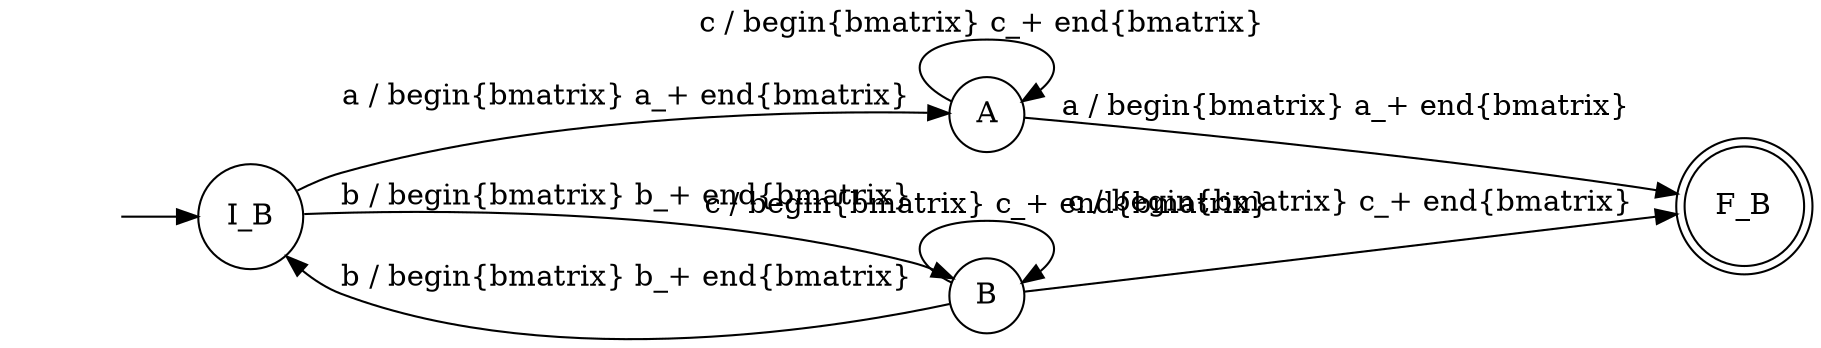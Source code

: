 digraph Automaton {rankdir = LR;
initial [shape=plaintext,label=""];
initial -> S;
A [shape=circle,label="A"];
A -> F [label="a / \begin{bmatrix} a_+ \end{bmatrix} "]
A -> A [label="c / \begin{bmatrix} c_+ \end{bmatrix} "]
B [shape=circle,label="B"];
B -> S [label="b / \begin{bmatrix} b_+ \end{bmatrix}"]
B -> B [label="c / \begin{bmatrix} c_+ \end{bmatrix}"]
B -> F [label="c / \begin{bmatrix} c_+ \end{bmatrix}"]
F [shape=doublecircle,label="F_B"];
S [shape=circle,label="I_B"];
S -> A [label="a / \begin{bmatrix} a_+ \end{bmatrix}"]
S -> B [label="b / \begin{bmatrix} b_+ \end{bmatrix}"]
}
